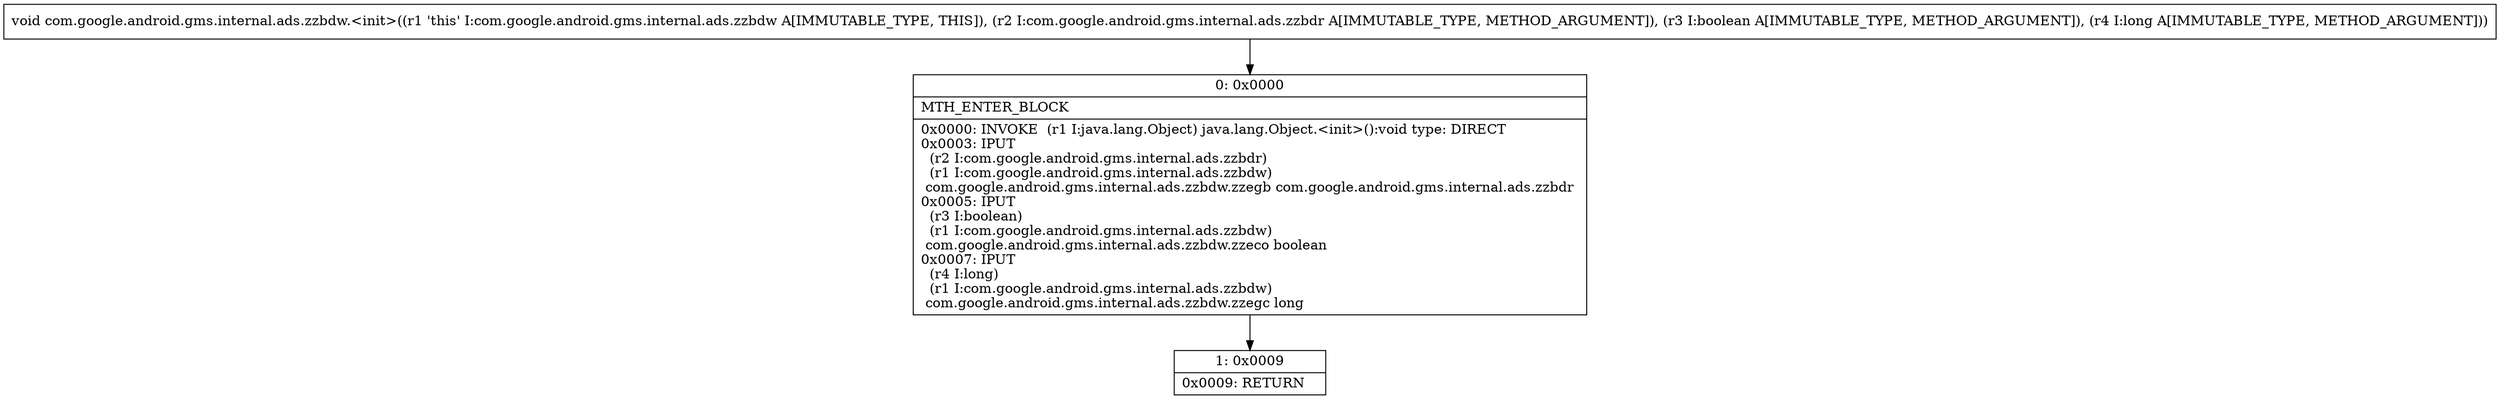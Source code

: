 digraph "CFG forcom.google.android.gms.internal.ads.zzbdw.\<init\>(Lcom\/google\/android\/gms\/internal\/ads\/zzbdr;ZJ)V" {
Node_0 [shape=record,label="{0\:\ 0x0000|MTH_ENTER_BLOCK\l|0x0000: INVOKE  (r1 I:java.lang.Object) java.lang.Object.\<init\>():void type: DIRECT \l0x0003: IPUT  \l  (r2 I:com.google.android.gms.internal.ads.zzbdr)\l  (r1 I:com.google.android.gms.internal.ads.zzbdw)\l com.google.android.gms.internal.ads.zzbdw.zzegb com.google.android.gms.internal.ads.zzbdr \l0x0005: IPUT  \l  (r3 I:boolean)\l  (r1 I:com.google.android.gms.internal.ads.zzbdw)\l com.google.android.gms.internal.ads.zzbdw.zzeco boolean \l0x0007: IPUT  \l  (r4 I:long)\l  (r1 I:com.google.android.gms.internal.ads.zzbdw)\l com.google.android.gms.internal.ads.zzbdw.zzegc long \l}"];
Node_1 [shape=record,label="{1\:\ 0x0009|0x0009: RETURN   \l}"];
MethodNode[shape=record,label="{void com.google.android.gms.internal.ads.zzbdw.\<init\>((r1 'this' I:com.google.android.gms.internal.ads.zzbdw A[IMMUTABLE_TYPE, THIS]), (r2 I:com.google.android.gms.internal.ads.zzbdr A[IMMUTABLE_TYPE, METHOD_ARGUMENT]), (r3 I:boolean A[IMMUTABLE_TYPE, METHOD_ARGUMENT]), (r4 I:long A[IMMUTABLE_TYPE, METHOD_ARGUMENT])) }"];
MethodNode -> Node_0;
Node_0 -> Node_1;
}

